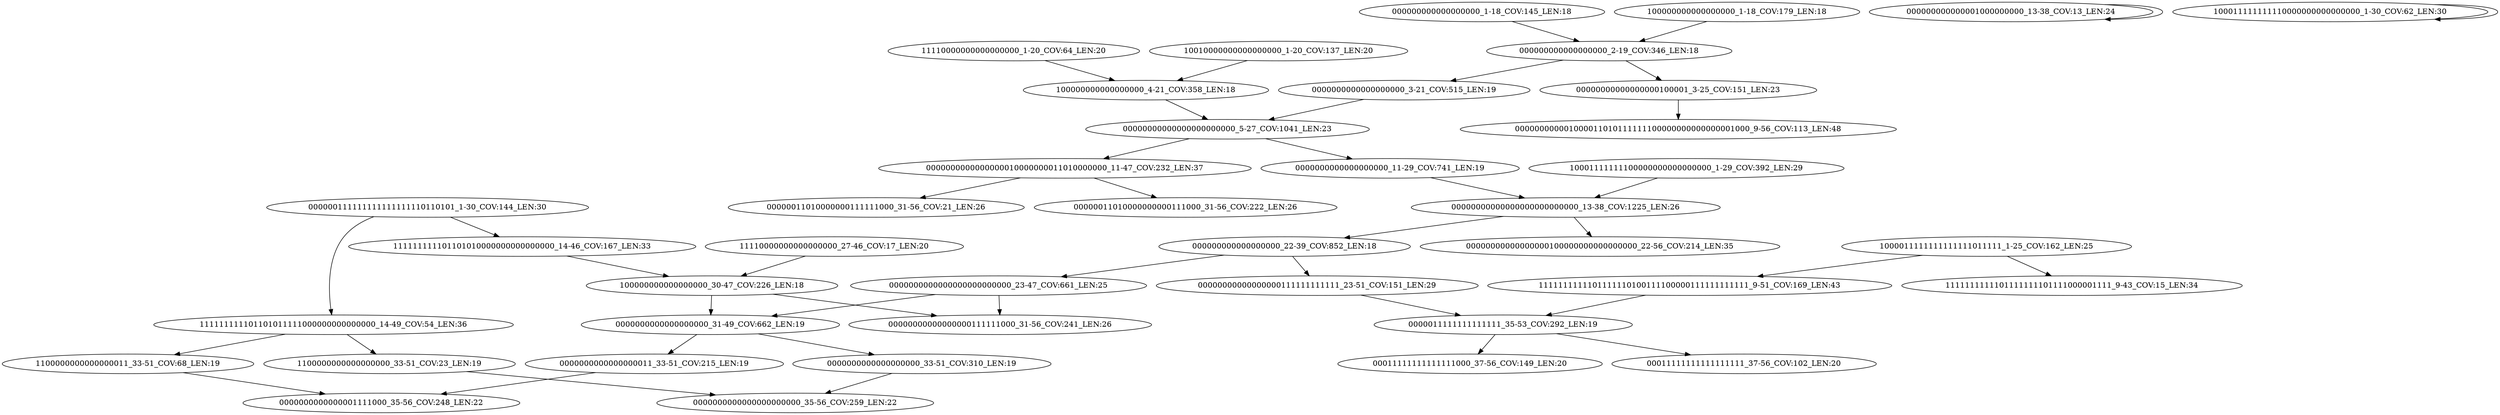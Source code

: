 digraph G {
    "1111111111101111110100111100000111111111111_9-51_COV:169_LEN:43" -> "0000011111111111111_35-53_COV:292_LEN:19";
    "111111111101101011111000000000000000_14-49_COV:54_LEN:36" -> "1100000000000000011_33-51_COV:68_LEN:19";
    "111111111101101011111000000000000000_14-49_COV:54_LEN:36" -> "1100000000000000000_33-51_COV:23_LEN:19";
    "0000000000000000000_31-49_COV:662_LEN:19" -> "0000000000000000011_33-51_COV:215_LEN:19";
    "0000000000000000000_31-49_COV:662_LEN:19" -> "0000000000000000000_33-51_COV:310_LEN:19";
    "000000000000000000_22-39_COV:852_LEN:18" -> "0000000000000000000000000_23-47_COV:661_LEN:25";
    "000000000000000000_22-39_COV:852_LEN:18" -> "00000000000000000111111111111_23-51_COV:151_LEN:29";
    "0000000000000000000000000_23-47_COV:661_LEN:25" -> "00000000000000000111111000_31-56_COV:241_LEN:26";
    "0000000000000000000000000_23-47_COV:661_LEN:25" -> "0000000000000000000_31-49_COV:662_LEN:19";
    "1100000000000000011_33-51_COV:68_LEN:19" -> "0000000000000001111000_35-56_COV:248_LEN:22";
    "1100000000000000000_33-51_COV:23_LEN:19" -> "0000000000000000000000_35-56_COV:259_LEN:22";
    "0000000000000000000_11-29_COV:741_LEN:19" -> "00000000000000000000000000_13-38_COV:1225_LEN:26";
    "100000000000000000_4-21_COV:358_LEN:18" -> "00000000000000000000000_5-27_COV:1041_LEN:23";
    "1000011111111111111011111_1-25_COV:162_LEN:25" -> "1111111111101111110100111100000111111111111_9-51_COV:169_LEN:43";
    "1000011111111111111011111_1-25_COV:162_LEN:25" -> "1111111111101111111101111000001111_9-43_COV:15_LEN:34";
    "00000000000000000111111111111_23-51_COV:151_LEN:29" -> "0000011111111111111_35-53_COV:292_LEN:19";
    "000000000000001000000000_13-38_COV:13_LEN:24" -> "000000000000001000000000_13-38_COV:13_LEN:24";
    "00000000000000000000000000_13-38_COV:1225_LEN:26" -> "000000000000000000_22-39_COV:852_LEN:18";
    "00000000000000000000000000_13-38_COV:1225_LEN:26" -> "00000000000000000100000000000000000_22-56_COV:214_LEN:35";
    "00000000000000000000000_5-27_COV:1041_LEN:23" -> "0000000000000000000_11-29_COV:741_LEN:19";
    "00000000000000000000000_5-27_COV:1041_LEN:23" -> "0000000000000000010000000011010000000_11-47_COV:232_LEN:37";
    "000000000000000000_1-18_COV:145_LEN:18" -> "000000000000000000_2-19_COV:346_LEN:18";
    "000000000000000000_2-19_COV:346_LEN:18" -> "0000000000000000000_3-21_COV:515_LEN:19";
    "000000000000000000_2-19_COV:346_LEN:18" -> "00000000000000000100001_3-25_COV:151_LEN:23";
    "111111111101101010000000000000000_14-46_COV:167_LEN:33" -> "100000000000000000_30-47_COV:226_LEN:18";
    "0000011111111111111_35-53_COV:292_LEN:19" -> "00011111111111111000_37-56_COV:149_LEN:20";
    "0000011111111111111_35-53_COV:292_LEN:19" -> "00011111111111111111_37-56_COV:102_LEN:20";
    "100000000000000000_1-18_COV:179_LEN:18" -> "000000000000000000_2-19_COV:346_LEN:18";
    "0000000000000000011_33-51_COV:215_LEN:19" -> "0000000000000001111000_35-56_COV:248_LEN:22";
    "0000000000000000000_33-51_COV:310_LEN:19" -> "0000000000000000000000_35-56_COV:259_LEN:22";
    "11110000000000000000_27-46_COV:17_LEN:20" -> "100000000000000000_30-47_COV:226_LEN:18";
    "000000111111111111111110110101_1-30_COV:144_LEN:30" -> "111111111101101011111000000000000000_14-49_COV:54_LEN:36";
    "000000111111111111111110110101_1-30_COV:144_LEN:30" -> "111111111101101010000000000000000_14-46_COV:167_LEN:33";
    "10001111111100000000000000000_1-29_COV:392_LEN:29" -> "00000000000000000000000000_13-38_COV:1225_LEN:26";
    "0000000000000000010000000011010000000_11-47_COV:232_LEN:37" -> "00000011010000000000111000_31-56_COV:222_LEN:26";
    "0000000000000000010000000011010000000_11-47_COV:232_LEN:37" -> "00000011010000000111111000_31-56_COV:21_LEN:26";
    "0000000000000000000_3-21_COV:515_LEN:19" -> "00000000000000000000000_5-27_COV:1041_LEN:23";
    "00000000000000000100001_3-25_COV:151_LEN:23" -> "000000000001000011010111111100000000000000001000_9-56_COV:113_LEN:48";
    "11110000000000000000_1-20_COV:64_LEN:20" -> "100000000000000000_4-21_COV:358_LEN:18";
    "100011111111110000000000000000_1-30_COV:62_LEN:30" -> "100011111111110000000000000000_1-30_COV:62_LEN:30";
    "10010000000000000000_1-20_COV:137_LEN:20" -> "100000000000000000_4-21_COV:358_LEN:18";
    "100000000000000000_30-47_COV:226_LEN:18" -> "00000000000000000111111000_31-56_COV:241_LEN:26";
    "100000000000000000_30-47_COV:226_LEN:18" -> "0000000000000000000_31-49_COV:662_LEN:19";
}
